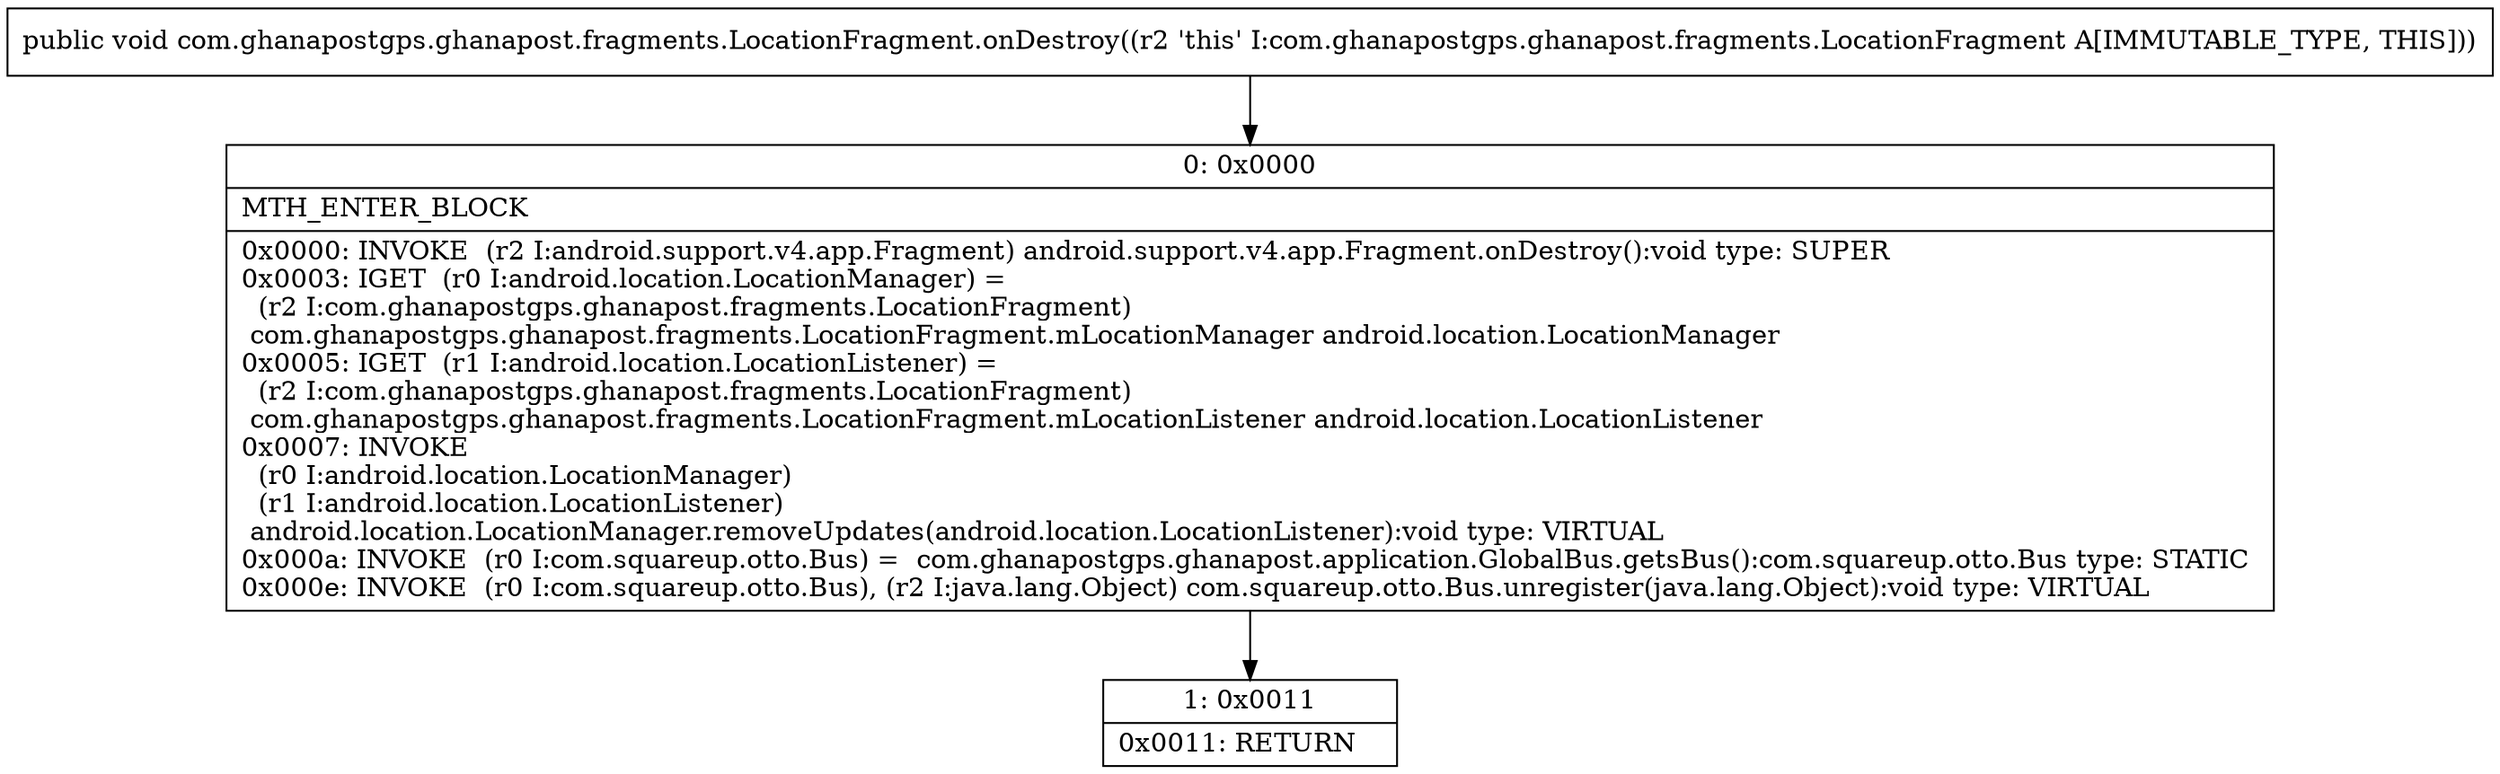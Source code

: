 digraph "CFG forcom.ghanapostgps.ghanapost.fragments.LocationFragment.onDestroy()V" {
Node_0 [shape=record,label="{0\:\ 0x0000|MTH_ENTER_BLOCK\l|0x0000: INVOKE  (r2 I:android.support.v4.app.Fragment) android.support.v4.app.Fragment.onDestroy():void type: SUPER \l0x0003: IGET  (r0 I:android.location.LocationManager) = \l  (r2 I:com.ghanapostgps.ghanapost.fragments.LocationFragment)\l com.ghanapostgps.ghanapost.fragments.LocationFragment.mLocationManager android.location.LocationManager \l0x0005: IGET  (r1 I:android.location.LocationListener) = \l  (r2 I:com.ghanapostgps.ghanapost.fragments.LocationFragment)\l com.ghanapostgps.ghanapost.fragments.LocationFragment.mLocationListener android.location.LocationListener \l0x0007: INVOKE  \l  (r0 I:android.location.LocationManager)\l  (r1 I:android.location.LocationListener)\l android.location.LocationManager.removeUpdates(android.location.LocationListener):void type: VIRTUAL \l0x000a: INVOKE  (r0 I:com.squareup.otto.Bus) =  com.ghanapostgps.ghanapost.application.GlobalBus.getsBus():com.squareup.otto.Bus type: STATIC \l0x000e: INVOKE  (r0 I:com.squareup.otto.Bus), (r2 I:java.lang.Object) com.squareup.otto.Bus.unregister(java.lang.Object):void type: VIRTUAL \l}"];
Node_1 [shape=record,label="{1\:\ 0x0011|0x0011: RETURN   \l}"];
MethodNode[shape=record,label="{public void com.ghanapostgps.ghanapost.fragments.LocationFragment.onDestroy((r2 'this' I:com.ghanapostgps.ghanapost.fragments.LocationFragment A[IMMUTABLE_TYPE, THIS])) }"];
MethodNode -> Node_0;
Node_0 -> Node_1;
}

